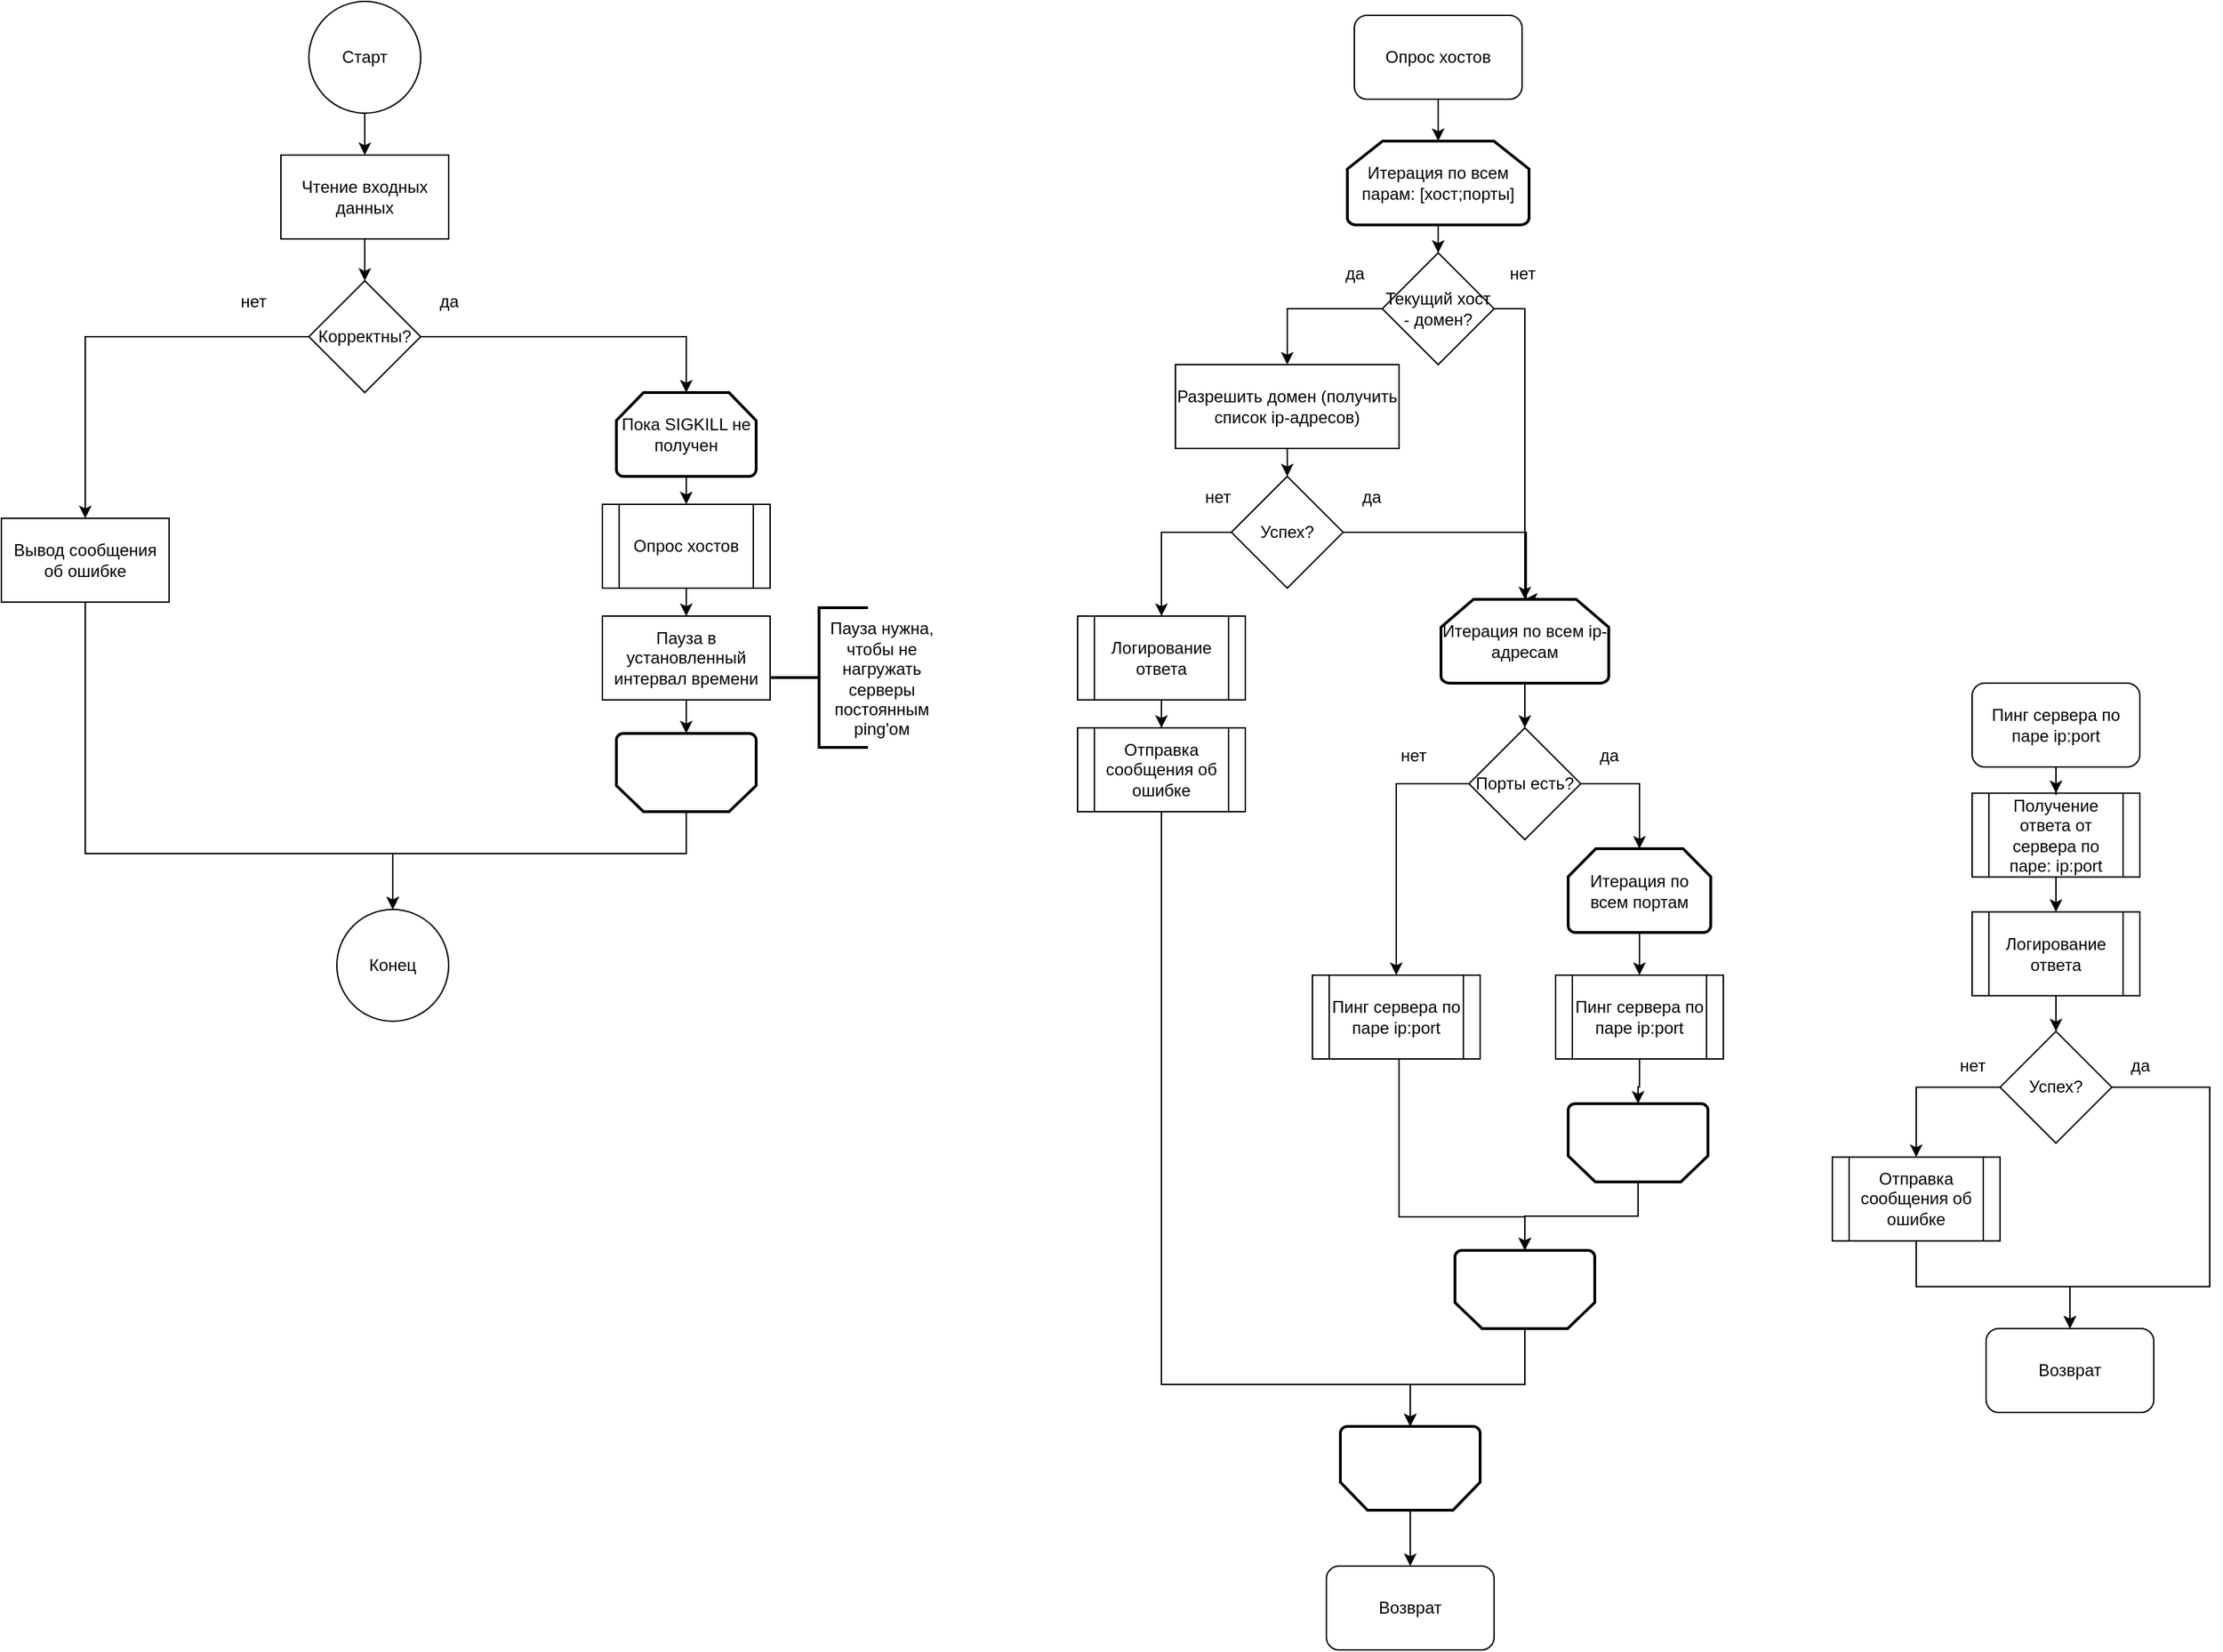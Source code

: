 <mxfile version="21.0.2" type="device"><diagram name="Страница 1" id="gr3W39JWTXMtw64GiRNj"><mxGraphModel dx="1432" dy="833" grid="1" gridSize="10" guides="1" tooltips="1" connect="1" arrows="1" fold="1" page="1" pageScale="1" pageWidth="827" pageHeight="1169" math="0" shadow="0"><root><mxCell id="0"/><mxCell id="1" parent="0"/><mxCell id="Tfxpivo83ag9LrYKGWRU-6" style="edgeStyle=orthogonalEdgeStyle;rounded=0;orthogonalLoop=1;jettySize=auto;html=1;entryX=0.5;entryY=0;entryDx=0;entryDy=0;" parent="1" source="Tfxpivo83ag9LrYKGWRU-1" target="Tfxpivo83ag9LrYKGWRU-4" edge="1"><mxGeometry relative="1" as="geometry"/></mxCell><mxCell id="Tfxpivo83ag9LrYKGWRU-1" value="Чтение входных данных" style="rounded=0;whiteSpace=wrap;html=1;" parent="1" vertex="1"><mxGeometry x="200" y="170" width="120" height="60" as="geometry"/></mxCell><mxCell id="Tfxpivo83ag9LrYKGWRU-5" style="edgeStyle=orthogonalEdgeStyle;rounded=0;orthogonalLoop=1;jettySize=auto;html=1;entryX=0.5;entryY=0;entryDx=0;entryDy=0;" parent="1" source="Tfxpivo83ag9LrYKGWRU-2" target="Tfxpivo83ag9LrYKGWRU-1" edge="1"><mxGeometry relative="1" as="geometry"/></mxCell><mxCell id="Tfxpivo83ag9LrYKGWRU-2" value="Старт" style="ellipse;whiteSpace=wrap;html=1;aspect=fixed;" parent="1" vertex="1"><mxGeometry x="220" y="60" width="80" height="80" as="geometry"/></mxCell><mxCell id="Tfxpivo83ag9LrYKGWRU-8" style="edgeStyle=orthogonalEdgeStyle;rounded=0;orthogonalLoop=1;jettySize=auto;html=1;entryX=0.5;entryY=0;entryDx=0;entryDy=0;entryPerimeter=0;" parent="1" source="Tfxpivo83ag9LrYKGWRU-4" target="Tfxpivo83ag9LrYKGWRU-63" edge="1"><mxGeometry relative="1" as="geometry"><mxPoint x="490.0" y="350" as="targetPoint"/></mxGeometry></mxCell><mxCell id="Tfxpivo83ag9LrYKGWRU-14" style="edgeStyle=orthogonalEdgeStyle;rounded=0;orthogonalLoop=1;jettySize=auto;html=1;entryX=0.5;entryY=0;entryDx=0;entryDy=0;" parent="1" source="Tfxpivo83ag9LrYKGWRU-4" target="Tfxpivo83ag9LrYKGWRU-12" edge="1"><mxGeometry relative="1" as="geometry"/></mxCell><mxCell id="Tfxpivo83ag9LrYKGWRU-4" value="Корректны?" style="rhombus;whiteSpace=wrap;html=1;" parent="1" vertex="1"><mxGeometry x="220" y="260" width="80" height="80" as="geometry"/></mxCell><mxCell id="Tfxpivo83ag9LrYKGWRU-7" value="Конец" style="ellipse;whiteSpace=wrap;html=1;aspect=fixed;" parent="1" vertex="1"><mxGeometry x="240" y="710" width="80" height="80" as="geometry"/></mxCell><mxCell id="Tfxpivo83ag9LrYKGWRU-10" value="нет" style="text;html=1;align=center;verticalAlign=middle;resizable=0;points=[];autosize=1;strokeColor=none;fillColor=none;" parent="1" vertex="1"><mxGeometry x="160" y="260" width="40" height="30" as="geometry"/></mxCell><mxCell id="Tfxpivo83ag9LrYKGWRU-11" value="да" style="text;html=1;align=center;verticalAlign=middle;resizable=0;points=[];autosize=1;strokeColor=none;fillColor=none;" parent="1" vertex="1"><mxGeometry x="300" y="260" width="40" height="30" as="geometry"/></mxCell><mxCell id="Tfxpivo83ag9LrYKGWRU-15" style="edgeStyle=orthogonalEdgeStyle;rounded=0;orthogonalLoop=1;jettySize=auto;html=1;entryX=0.5;entryY=0;entryDx=0;entryDy=0;" parent="1" source="Tfxpivo83ag9LrYKGWRU-12" target="Tfxpivo83ag9LrYKGWRU-7" edge="1"><mxGeometry relative="1" as="geometry"><Array as="points"><mxPoint x="60" y="670"/><mxPoint x="280" y="670"/></Array></mxGeometry></mxCell><mxCell id="Tfxpivo83ag9LrYKGWRU-12" value="Вывод сообщения об ошибке" style="rounded=0;whiteSpace=wrap;html=1;" parent="1" vertex="1"><mxGeometry y="430" width="120" height="60" as="geometry"/></mxCell><mxCell id="Tfxpivo83ag9LrYKGWRU-22" style="edgeStyle=orthogonalEdgeStyle;rounded=0;orthogonalLoop=1;jettySize=auto;html=1;entryX=0.5;entryY=0;entryDx=0;entryDy=0;exitX=0.5;exitY=1;exitDx=0;exitDy=0;exitPerimeter=0;" parent="1" source="Tfxpivo83ag9LrYKGWRU-63" target="Tfxpivo83ag9LrYKGWRU-21" edge="1"><mxGeometry relative="1" as="geometry"><mxPoint x="490.0" y="430" as="sourcePoint"/><Array as="points"/></mxGeometry></mxCell><mxCell id="Tfxpivo83ag9LrYKGWRU-26" style="edgeStyle=orthogonalEdgeStyle;rounded=0;orthogonalLoop=1;jettySize=auto;html=1;entryX=0.5;entryY=0;entryDx=0;entryDy=0;" parent="1" source="Tfxpivo83ag9LrYKGWRU-21" target="Tfxpivo83ag9LrYKGWRU-25" edge="1"><mxGeometry relative="1" as="geometry"/></mxCell><mxCell id="Tfxpivo83ag9LrYKGWRU-21" value="Опрос хостов" style="shape=process;whiteSpace=wrap;html=1;backgroundOutline=1;" parent="1" vertex="1"><mxGeometry x="430" y="420" width="120" height="60" as="geometry"/></mxCell><mxCell id="Tfxpivo83ag9LrYKGWRU-65" style="edgeStyle=orthogonalEdgeStyle;rounded=0;orthogonalLoop=1;jettySize=auto;html=1;entryX=0.5;entryY=1;entryDx=0;entryDy=0;entryPerimeter=0;" parent="1" source="Tfxpivo83ag9LrYKGWRU-25" target="Tfxpivo83ag9LrYKGWRU-64" edge="1"><mxGeometry relative="1" as="geometry"/></mxCell><mxCell id="Tfxpivo83ag9LrYKGWRU-25" value="Пауза в установленный интервал времени" style="rounded=0;whiteSpace=wrap;html=1;" parent="1" vertex="1"><mxGeometry x="430" y="500" width="120" height="60" as="geometry"/></mxCell><mxCell id="Tfxpivo83ag9LrYKGWRU-33" style="edgeStyle=orthogonalEdgeStyle;rounded=0;orthogonalLoop=1;jettySize=auto;html=1;entryX=0.5;entryY=0;entryDx=0;entryDy=0;entryPerimeter=0;" parent="1" source="Tfxpivo83ag9LrYKGWRU-30" target="Tfxpivo83ag9LrYKGWRU-61" edge="1"><mxGeometry relative="1" as="geometry"><mxPoint x="1031" y="180" as="targetPoint"/></mxGeometry></mxCell><mxCell id="Tfxpivo83ag9LrYKGWRU-30" value="Опрос хостов" style="rounded=1;whiteSpace=wrap;html=1;" parent="1" vertex="1"><mxGeometry x="968" y="70" width="120" height="60" as="geometry"/></mxCell><mxCell id="Tfxpivo83ag9LrYKGWRU-31" value="Возврат" style="rounded=1;whiteSpace=wrap;html=1;" parent="1" vertex="1"><mxGeometry x="948" y="1180" width="120" height="60" as="geometry"/></mxCell><mxCell id="Tfxpivo83ag9LrYKGWRU-40" style="edgeStyle=orthogonalEdgeStyle;rounded=0;orthogonalLoop=1;jettySize=auto;html=1;entryX=0.5;entryY=0;entryDx=0;entryDy=0;exitX=0.5;exitY=1;exitDx=0;exitDy=0;exitPerimeter=0;" parent="1" source="Tfxpivo83ag9LrYKGWRU-61" target="Tfxpivo83ag9LrYKGWRU-39" edge="1"><mxGeometry relative="1" as="geometry"><mxPoint x="1030" y="230" as="sourcePoint"/></mxGeometry></mxCell><mxCell id="Tfxpivo83ag9LrYKGWRU-41" style="edgeStyle=orthogonalEdgeStyle;rounded=0;orthogonalLoop=1;jettySize=auto;html=1;exitX=1;exitY=0.5;exitDx=0;exitDy=0;entryX=0.5;entryY=0;entryDx=0;entryDy=0;entryPerimeter=0;" parent="1" source="Tfxpivo83ag9LrYKGWRU-39" target="Tfxpivo83ag9LrYKGWRU-73" edge="1"><mxGeometry relative="1" as="geometry"><mxPoint x="1230" y="450" as="targetPoint"/><Array as="points"><mxPoint x="1090" y="280"/></Array></mxGeometry></mxCell><mxCell id="Tfxpivo83ag9LrYKGWRU-42" style="edgeStyle=orthogonalEdgeStyle;rounded=0;orthogonalLoop=1;jettySize=auto;html=1;entryX=0.5;entryY=0;entryDx=0;entryDy=0;exitX=0;exitY=0.5;exitDx=0;exitDy=0;" parent="1" source="Tfxpivo83ag9LrYKGWRU-39" target="Tfxpivo83ag9LrYKGWRU-53" edge="1"><mxGeometry relative="1" as="geometry"><mxPoint x="920" y="280" as="targetPoint"/></mxGeometry></mxCell><mxCell id="Tfxpivo83ag9LrYKGWRU-39" value="Текущий хост - домен?" style="rhombus;whiteSpace=wrap;html=1;" parent="1" vertex="1"><mxGeometry x="988" y="240" width="80" height="80" as="geometry"/></mxCell><mxCell id="Tfxpivo83ag9LrYKGWRU-43" value="да" style="text;html=1;align=center;verticalAlign=middle;resizable=0;points=[];autosize=1;strokeColor=none;fillColor=none;" parent="1" vertex="1"><mxGeometry x="948" y="240" width="40" height="30" as="geometry"/></mxCell><mxCell id="Tfxpivo83ag9LrYKGWRU-44" value="нет" style="text;html=1;align=center;verticalAlign=middle;resizable=0;points=[];autosize=1;strokeColor=none;fillColor=none;" parent="1" vertex="1"><mxGeometry x="1068" y="240" width="40" height="30" as="geometry"/></mxCell><mxCell id="Tfxpivo83ag9LrYKGWRU-46" value="" style="strokeWidth=2;html=1;shape=mxgraph.flowchart.annotation_2;align=left;labelPosition=right;pointerEvents=1;" parent="1" vertex="1"><mxGeometry x="550" y="494" width="70" height="100" as="geometry"/></mxCell><mxCell id="Tfxpivo83ag9LrYKGWRU-48" value="Пауза нужна, чтобы не нагружать серверы постоянным&lt;br&gt;ping'ом" style="text;html=1;strokeColor=none;fillColor=none;align=center;verticalAlign=middle;whiteSpace=wrap;rounded=0;" parent="1" vertex="1"><mxGeometry x="590" y="530" width="80" height="30" as="geometry"/></mxCell><mxCell id="Tfxpivo83ag9LrYKGWRU-70" style="edgeStyle=orthogonalEdgeStyle;rounded=0;orthogonalLoop=1;jettySize=auto;html=1;entryX=0.5;entryY=0;entryDx=0;entryDy=0;" parent="1" source="Tfxpivo83ag9LrYKGWRU-52" target="Tfxpivo83ag9LrYKGWRU-69" edge="1"><mxGeometry relative="1" as="geometry"/></mxCell><mxCell id="Tfxpivo83ag9LrYKGWRU-52" value="Логирование ответа" style="shape=process;whiteSpace=wrap;html=1;backgroundOutline=1;" parent="1" vertex="1"><mxGeometry x="770" y="500" width="120" height="60" as="geometry"/></mxCell><mxCell id="Tfxpivo83ag9LrYKGWRU-56" style="edgeStyle=orthogonalEdgeStyle;rounded=0;orthogonalLoop=1;jettySize=auto;html=1;entryX=0.5;entryY=0;entryDx=0;entryDy=0;" parent="1" source="Tfxpivo83ag9LrYKGWRU-53" target="Tfxpivo83ag9LrYKGWRU-55" edge="1"><mxGeometry relative="1" as="geometry"/></mxCell><mxCell id="Tfxpivo83ag9LrYKGWRU-53" value="Разрешить домен (получить список ip-адресов)" style="rounded=0;whiteSpace=wrap;html=1;" parent="1" vertex="1"><mxGeometry x="840" y="320" width="160" height="60" as="geometry"/></mxCell><mxCell id="Tfxpivo83ag9LrYKGWRU-59" style="edgeStyle=orthogonalEdgeStyle;rounded=0;orthogonalLoop=1;jettySize=auto;html=1;exitX=0;exitY=0.5;exitDx=0;exitDy=0;entryX=0.5;entryY=0;entryDx=0;entryDy=0;" parent="1" source="Tfxpivo83ag9LrYKGWRU-55" target="Tfxpivo83ag9LrYKGWRU-52" edge="1"><mxGeometry relative="1" as="geometry"><mxPoint x="830" y="570" as="targetPoint"/><Array as="points"><mxPoint x="830" y="440"/></Array></mxGeometry></mxCell><mxCell id="Tfxpivo83ag9LrYKGWRU-71" style="edgeStyle=orthogonalEdgeStyle;rounded=0;orthogonalLoop=1;jettySize=auto;html=1;entryX=0.5;entryY=0;entryDx=0;entryDy=0;entryPerimeter=0;" parent="1" source="Tfxpivo83ag9LrYKGWRU-55" target="Tfxpivo83ag9LrYKGWRU-73" edge="1"><mxGeometry relative="1" as="geometry"><mxPoint x="1000" y="450" as="targetPoint"/><Array as="points"><mxPoint x="1091" y="440"/></Array></mxGeometry></mxCell><mxCell id="Tfxpivo83ag9LrYKGWRU-55" value="Успех?" style="rhombus;whiteSpace=wrap;html=1;" parent="1" vertex="1"><mxGeometry x="880" y="400" width="80" height="80" as="geometry"/></mxCell><mxCell id="Tfxpivo83ag9LrYKGWRU-60" value="нет" style="text;html=1;align=center;verticalAlign=middle;resizable=0;points=[];autosize=1;strokeColor=none;fillColor=none;" parent="1" vertex="1"><mxGeometry x="850" y="400" width="40" height="30" as="geometry"/></mxCell><mxCell id="Tfxpivo83ag9LrYKGWRU-61" value="Итерация по всем парам: [хост;порты]" style="strokeWidth=2;html=1;shape=mxgraph.flowchart.loop_limit;whiteSpace=wrap;" parent="1" vertex="1"><mxGeometry x="963" y="160" width="130" height="60" as="geometry"/></mxCell><mxCell id="Tfxpivo83ag9LrYKGWRU-68" style="edgeStyle=orthogonalEdgeStyle;rounded=0;orthogonalLoop=1;jettySize=auto;html=1;entryX=0.5;entryY=0;entryDx=0;entryDy=0;" parent="1" source="Tfxpivo83ag9LrYKGWRU-62" target="Tfxpivo83ag9LrYKGWRU-31" edge="1"><mxGeometry relative="1" as="geometry"/></mxCell><mxCell id="Tfxpivo83ag9LrYKGWRU-62" value="" style="strokeWidth=2;html=1;shape=mxgraph.flowchart.loop_limit;whiteSpace=wrap;rotation=-180;" parent="1" vertex="1"><mxGeometry x="958" y="1080" width="100" height="60" as="geometry"/></mxCell><mxCell id="Tfxpivo83ag9LrYKGWRU-63" value="Пока SIGKILL не получен" style="strokeWidth=2;html=1;shape=mxgraph.flowchart.loop_limit;whiteSpace=wrap;" parent="1" vertex="1"><mxGeometry x="440" y="340" width="100" height="60" as="geometry"/></mxCell><mxCell id="Tfxpivo83ag9LrYKGWRU-66" style="edgeStyle=orthogonalEdgeStyle;rounded=0;orthogonalLoop=1;jettySize=auto;html=1;entryX=0.5;entryY=0;entryDx=0;entryDy=0;" parent="1" source="Tfxpivo83ag9LrYKGWRU-64" target="Tfxpivo83ag9LrYKGWRU-7" edge="1"><mxGeometry relative="1" as="geometry"><Array as="points"><mxPoint x="490" y="670"/><mxPoint x="280" y="670"/></Array></mxGeometry></mxCell><mxCell id="Tfxpivo83ag9LrYKGWRU-64" value="" style="strokeWidth=2;html=1;shape=mxgraph.flowchart.loop_limit;whiteSpace=wrap;rotation=-180;" parent="1" vertex="1"><mxGeometry x="440" y="584" width="100" height="56" as="geometry"/></mxCell><mxCell id="Tfxpivo83ag9LrYKGWRU-79" style="edgeStyle=orthogonalEdgeStyle;rounded=0;orthogonalLoop=1;jettySize=auto;html=1;entryX=0.5;entryY=1;entryDx=0;entryDy=0;entryPerimeter=0;" parent="1" source="Tfxpivo83ag9LrYKGWRU-69" target="Tfxpivo83ag9LrYKGWRU-62" edge="1"><mxGeometry relative="1" as="geometry"><Array as="points"><mxPoint x="830" y="1050"/><mxPoint x="1008" y="1050"/></Array></mxGeometry></mxCell><mxCell id="Tfxpivo83ag9LrYKGWRU-69" value="Отправка сообщения об ошибке" style="shape=process;whiteSpace=wrap;html=1;backgroundOutline=1;" parent="1" vertex="1"><mxGeometry x="770" y="580" width="120" height="60" as="geometry"/></mxCell><mxCell id="Tfxpivo83ag9LrYKGWRU-72" value="да" style="text;html=1;align=center;verticalAlign=middle;resizable=0;points=[];autosize=1;strokeColor=none;fillColor=none;" parent="1" vertex="1"><mxGeometry x="960" y="400" width="40" height="30" as="geometry"/></mxCell><mxCell id="Tfxpivo83ag9LrYKGWRU-126" style="edgeStyle=orthogonalEdgeStyle;rounded=0;orthogonalLoop=1;jettySize=auto;html=1;entryX=0.5;entryY=0;entryDx=0;entryDy=0;" parent="1" source="Tfxpivo83ag9LrYKGWRU-73" target="Tfxpivo83ag9LrYKGWRU-80" edge="1"><mxGeometry relative="1" as="geometry"/></mxCell><mxCell id="Tfxpivo83ag9LrYKGWRU-73" value="Итерация по всем ip-адресам" style="strokeWidth=2;html=1;shape=mxgraph.flowchart.loop_limit;whiteSpace=wrap;" parent="1" vertex="1"><mxGeometry x="1030" y="488" width="120" height="60" as="geometry"/></mxCell><mxCell id="Tfxpivo83ag9LrYKGWRU-129" style="edgeStyle=orthogonalEdgeStyle;rounded=0;orthogonalLoop=1;jettySize=auto;html=1;exitX=0.5;exitY=0;exitDx=0;exitDy=0;exitPerimeter=0;entryX=0.5;entryY=1;entryDx=0;entryDy=0;entryPerimeter=0;" parent="1" source="Tfxpivo83ag9LrYKGWRU-76" target="Tfxpivo83ag9LrYKGWRU-127" edge="1"><mxGeometry relative="1" as="geometry"/></mxCell><mxCell id="Tfxpivo83ag9LrYKGWRU-76" value="" style="strokeWidth=2;html=1;shape=mxgraph.flowchart.loop_limit;whiteSpace=wrap;rotation=-180;" parent="1" vertex="1"><mxGeometry x="1121" y="849" width="100" height="56" as="geometry"/></mxCell><mxCell id="Tfxpivo83ag9LrYKGWRU-114" style="edgeStyle=orthogonalEdgeStyle;rounded=0;orthogonalLoop=1;jettySize=auto;html=1;entryX=0.5;entryY=0;entryDx=0;entryDy=0;" parent="1" source="Tfxpivo83ag9LrYKGWRU-77" target="Tfxpivo83ag9LrYKGWRU-113" edge="1"><mxGeometry relative="1" as="geometry"/></mxCell><mxCell id="Tfxpivo83ag9LrYKGWRU-77" value="Итерация по всем портам" style="strokeWidth=2;html=1;shape=mxgraph.flowchart.loop_limit;whiteSpace=wrap;" parent="1" vertex="1"><mxGeometry x="1121" y="666.5" width="102" height="60" as="geometry"/></mxCell><mxCell id="Tfxpivo83ag9LrYKGWRU-81" style="edgeStyle=orthogonalEdgeStyle;rounded=0;orthogonalLoop=1;jettySize=auto;html=1;entryX=0.5;entryY=0;entryDx=0;entryDy=0;entryPerimeter=0;" parent="1" source="Tfxpivo83ag9LrYKGWRU-80" target="Tfxpivo83ag9LrYKGWRU-77" edge="1"><mxGeometry relative="1" as="geometry"><Array as="points"><mxPoint x="1172" y="620"/></Array></mxGeometry></mxCell><mxCell id="Tfxpivo83ag9LrYKGWRU-87" style="edgeStyle=orthogonalEdgeStyle;rounded=0;orthogonalLoop=1;jettySize=auto;html=1;entryX=0.5;entryY=0;entryDx=0;entryDy=0;" parent="1" source="Tfxpivo83ag9LrYKGWRU-80" target="Tfxpivo83ag9LrYKGWRU-96" edge="1"><mxGeometry relative="1" as="geometry"><mxPoint x="1000" y="667" as="targetPoint"/><Array as="points"><mxPoint x="998" y="620"/></Array></mxGeometry></mxCell><mxCell id="Tfxpivo83ag9LrYKGWRU-80" value="Порты есть?" style="rhombus;whiteSpace=wrap;html=1;" parent="1" vertex="1"><mxGeometry x="1050" y="580" width="80" height="80" as="geometry"/></mxCell><mxCell id="Tfxpivo83ag9LrYKGWRU-82" value="да" style="text;html=1;align=center;verticalAlign=middle;resizable=0;points=[];autosize=1;strokeColor=none;fillColor=none;" parent="1" vertex="1"><mxGeometry x="1130" y="585" width="40" height="30" as="geometry"/></mxCell><mxCell id="Tfxpivo83ag9LrYKGWRU-83" value="нет" style="text;html=1;align=center;verticalAlign=middle;resizable=0;points=[];autosize=1;strokeColor=none;fillColor=none;" parent="1" vertex="1"><mxGeometry x="990" y="585" width="40" height="30" as="geometry"/></mxCell><mxCell id="Tfxpivo83ag9LrYKGWRU-128" style="edgeStyle=orthogonalEdgeStyle;rounded=0;orthogonalLoop=1;jettySize=auto;html=1;entryX=0.5;entryY=1;entryDx=0;entryDy=0;entryPerimeter=0;" parent="1" source="Tfxpivo83ag9LrYKGWRU-96" target="Tfxpivo83ag9LrYKGWRU-127" edge="1"><mxGeometry relative="1" as="geometry"><Array as="points"><mxPoint x="1000" y="930"/><mxPoint x="1090" y="930"/></Array></mxGeometry></mxCell><mxCell id="Tfxpivo83ag9LrYKGWRU-96" value="Пинг сервера по паре ip:port" style="shape=process;whiteSpace=wrap;html=1;backgroundOutline=1;" parent="1" vertex="1"><mxGeometry x="938" y="757" width="120" height="60" as="geometry"/></mxCell><mxCell id="Tfxpivo83ag9LrYKGWRU-97" style="edgeStyle=orthogonalEdgeStyle;rounded=0;orthogonalLoop=1;jettySize=auto;html=1;entryX=0.5;entryY=0;entryDx=0;entryDy=0;" parent="1" source="Tfxpivo83ag9LrYKGWRU-98" target="Tfxpivo83ag9LrYKGWRU-100" edge="1"><mxGeometry relative="1" as="geometry"/></mxCell><mxCell id="Tfxpivo83ag9LrYKGWRU-98" value="Получение ответа от сервера по паре: ip:port" style="shape=process;whiteSpace=wrap;html=1;backgroundOutline=1;" parent="1" vertex="1"><mxGeometry x="1410" y="626.75" width="120" height="60" as="geometry"/></mxCell><mxCell id="Tfxpivo83ag9LrYKGWRU-99" style="edgeStyle=orthogonalEdgeStyle;rounded=0;orthogonalLoop=1;jettySize=auto;html=1;entryX=0.5;entryY=0;entryDx=0;entryDy=0;" parent="1" source="Tfxpivo83ag9LrYKGWRU-100" target="Tfxpivo83ag9LrYKGWRU-102" edge="1"><mxGeometry relative="1" as="geometry"/></mxCell><mxCell id="Tfxpivo83ag9LrYKGWRU-100" value="Логирование ответа" style="shape=process;whiteSpace=wrap;html=1;backgroundOutline=1;" parent="1" vertex="1"><mxGeometry x="1410" y="711.75" width="120" height="60" as="geometry"/></mxCell><mxCell id="Tfxpivo83ag9LrYKGWRU-101" style="edgeStyle=orthogonalEdgeStyle;rounded=0;orthogonalLoop=1;jettySize=auto;html=1;entryX=0.5;entryY=0;entryDx=0;entryDy=0;exitX=0;exitY=0.5;exitDx=0;exitDy=0;" parent="1" source="Tfxpivo83ag9LrYKGWRU-102" target="Tfxpivo83ag9LrYKGWRU-103" edge="1"><mxGeometry relative="1" as="geometry"/></mxCell><mxCell id="Tfxpivo83ag9LrYKGWRU-123" style="edgeStyle=orthogonalEdgeStyle;rounded=0;orthogonalLoop=1;jettySize=auto;html=1;exitX=1;exitY=0.5;exitDx=0;exitDy=0;entryX=0.5;entryY=0;entryDx=0;entryDy=0;" parent="1" source="Tfxpivo83ag9LrYKGWRU-102" target="Tfxpivo83ag9LrYKGWRU-120" edge="1"><mxGeometry relative="1" as="geometry"><Array as="points"><mxPoint x="1580" y="837"/><mxPoint x="1580" y="980"/><mxPoint x="1480" y="980"/></Array></mxGeometry></mxCell><mxCell id="Tfxpivo83ag9LrYKGWRU-102" value="Успех?" style="rhombus;whiteSpace=wrap;html=1;" parent="1" vertex="1"><mxGeometry x="1430" y="797.25" width="80" height="80" as="geometry"/></mxCell><mxCell id="Tfxpivo83ag9LrYKGWRU-121" style="edgeStyle=orthogonalEdgeStyle;rounded=0;orthogonalLoop=1;jettySize=auto;html=1;entryX=0.5;entryY=0;entryDx=0;entryDy=0;" parent="1" source="Tfxpivo83ag9LrYKGWRU-103" target="Tfxpivo83ag9LrYKGWRU-120" edge="1"><mxGeometry relative="1" as="geometry"><Array as="points"><mxPoint x="1370" y="980"/><mxPoint x="1480" y="980"/></Array></mxGeometry></mxCell><mxCell id="Tfxpivo83ag9LrYKGWRU-103" value="Отправка сообщения об ошибке" style="shape=process;whiteSpace=wrap;html=1;backgroundOutline=1;" parent="1" vertex="1"><mxGeometry x="1310" y="887.25" width="120" height="60" as="geometry"/></mxCell><mxCell id="Tfxpivo83ag9LrYKGWRU-104" value="нет" style="text;html=1;align=center;verticalAlign=middle;resizable=0;points=[];autosize=1;strokeColor=none;fillColor=none;" parent="1" vertex="1"><mxGeometry x="1390" y="807.25" width="40" height="30" as="geometry"/></mxCell><mxCell id="Tfxpivo83ag9LrYKGWRU-115" style="edgeStyle=orthogonalEdgeStyle;rounded=0;orthogonalLoop=1;jettySize=auto;html=1;entryX=0.5;entryY=1;entryDx=0;entryDy=0;entryPerimeter=0;" parent="1" source="Tfxpivo83ag9LrYKGWRU-113" target="Tfxpivo83ag9LrYKGWRU-76" edge="1"><mxGeometry relative="1" as="geometry"/></mxCell><mxCell id="Tfxpivo83ag9LrYKGWRU-113" value="Пинг сервера по паре ip:port" style="shape=process;whiteSpace=wrap;html=1;backgroundOutline=1;" parent="1" vertex="1"><mxGeometry x="1112" y="757" width="120" height="60" as="geometry"/></mxCell><mxCell id="Tfxpivo83ag9LrYKGWRU-119" style="edgeStyle=orthogonalEdgeStyle;rounded=0;orthogonalLoop=1;jettySize=auto;html=1;entryX=0.5;entryY=0;entryDx=0;entryDy=0;" parent="1" source="Tfxpivo83ag9LrYKGWRU-118" target="Tfxpivo83ag9LrYKGWRU-98" edge="1"><mxGeometry relative="1" as="geometry"/></mxCell><mxCell id="Tfxpivo83ag9LrYKGWRU-118" value="Пинг сервера по паре ip:port" style="rounded=1;whiteSpace=wrap;html=1;" parent="1" vertex="1"><mxGeometry x="1410" y="548" width="120" height="60" as="geometry"/></mxCell><mxCell id="Tfxpivo83ag9LrYKGWRU-120" value="Возврат" style="rounded=1;whiteSpace=wrap;html=1;" parent="1" vertex="1"><mxGeometry x="1420" y="1010" width="120" height="60" as="geometry"/></mxCell><mxCell id="Tfxpivo83ag9LrYKGWRU-124" value="да" style="text;html=1;align=center;verticalAlign=middle;resizable=0;points=[];autosize=1;strokeColor=none;fillColor=none;" parent="1" vertex="1"><mxGeometry x="1510" y="807.25" width="40" height="30" as="geometry"/></mxCell><mxCell id="Tfxpivo83ag9LrYKGWRU-125" style="edgeStyle=orthogonalEdgeStyle;rounded=0;orthogonalLoop=1;jettySize=auto;html=1;exitX=0.5;exitY=1;exitDx=0;exitDy=0;" parent="1" source="Tfxpivo83ag9LrYKGWRU-118" target="Tfxpivo83ag9LrYKGWRU-118" edge="1"><mxGeometry relative="1" as="geometry"/></mxCell><mxCell id="Tfxpivo83ag9LrYKGWRU-130" style="edgeStyle=orthogonalEdgeStyle;rounded=0;orthogonalLoop=1;jettySize=auto;html=1;entryX=0.5;entryY=1;entryDx=0;entryDy=0;entryPerimeter=0;" parent="1" source="Tfxpivo83ag9LrYKGWRU-127" target="Tfxpivo83ag9LrYKGWRU-62" edge="1"><mxGeometry relative="1" as="geometry"><Array as="points"><mxPoint x="1090" y="1050"/><mxPoint x="1008" y="1050"/></Array></mxGeometry></mxCell><mxCell id="Tfxpivo83ag9LrYKGWRU-127" value="" style="strokeWidth=2;html=1;shape=mxgraph.flowchart.loop_limit;whiteSpace=wrap;rotation=-180;" parent="1" vertex="1"><mxGeometry x="1040" y="954" width="100" height="56" as="geometry"/></mxCell></root></mxGraphModel></diagram></mxfile>